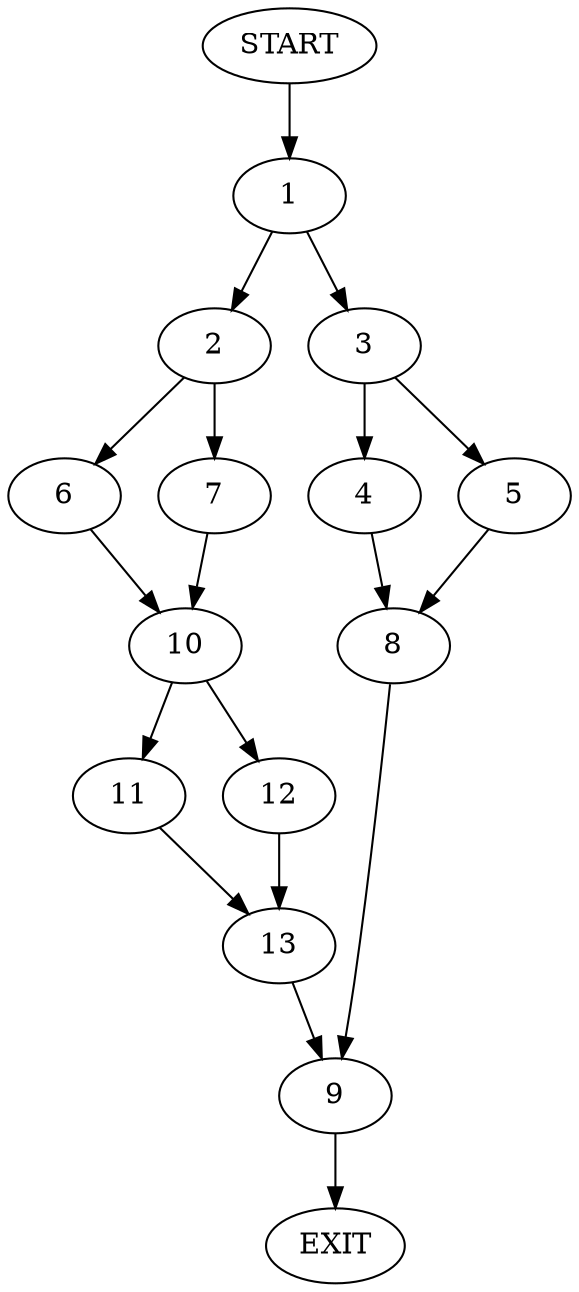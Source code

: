 digraph {
0 [label="START"]
14 [label="EXIT"]
0 -> 1
1 -> 2
1 -> 3
3 -> 4
3 -> 5
2 -> 6
2 -> 7
5 -> 8
4 -> 8
8 -> 9
9 -> 14
7 -> 10
6 -> 10
10 -> 11
10 -> 12
11 -> 13
12 -> 13
13 -> 9
}
